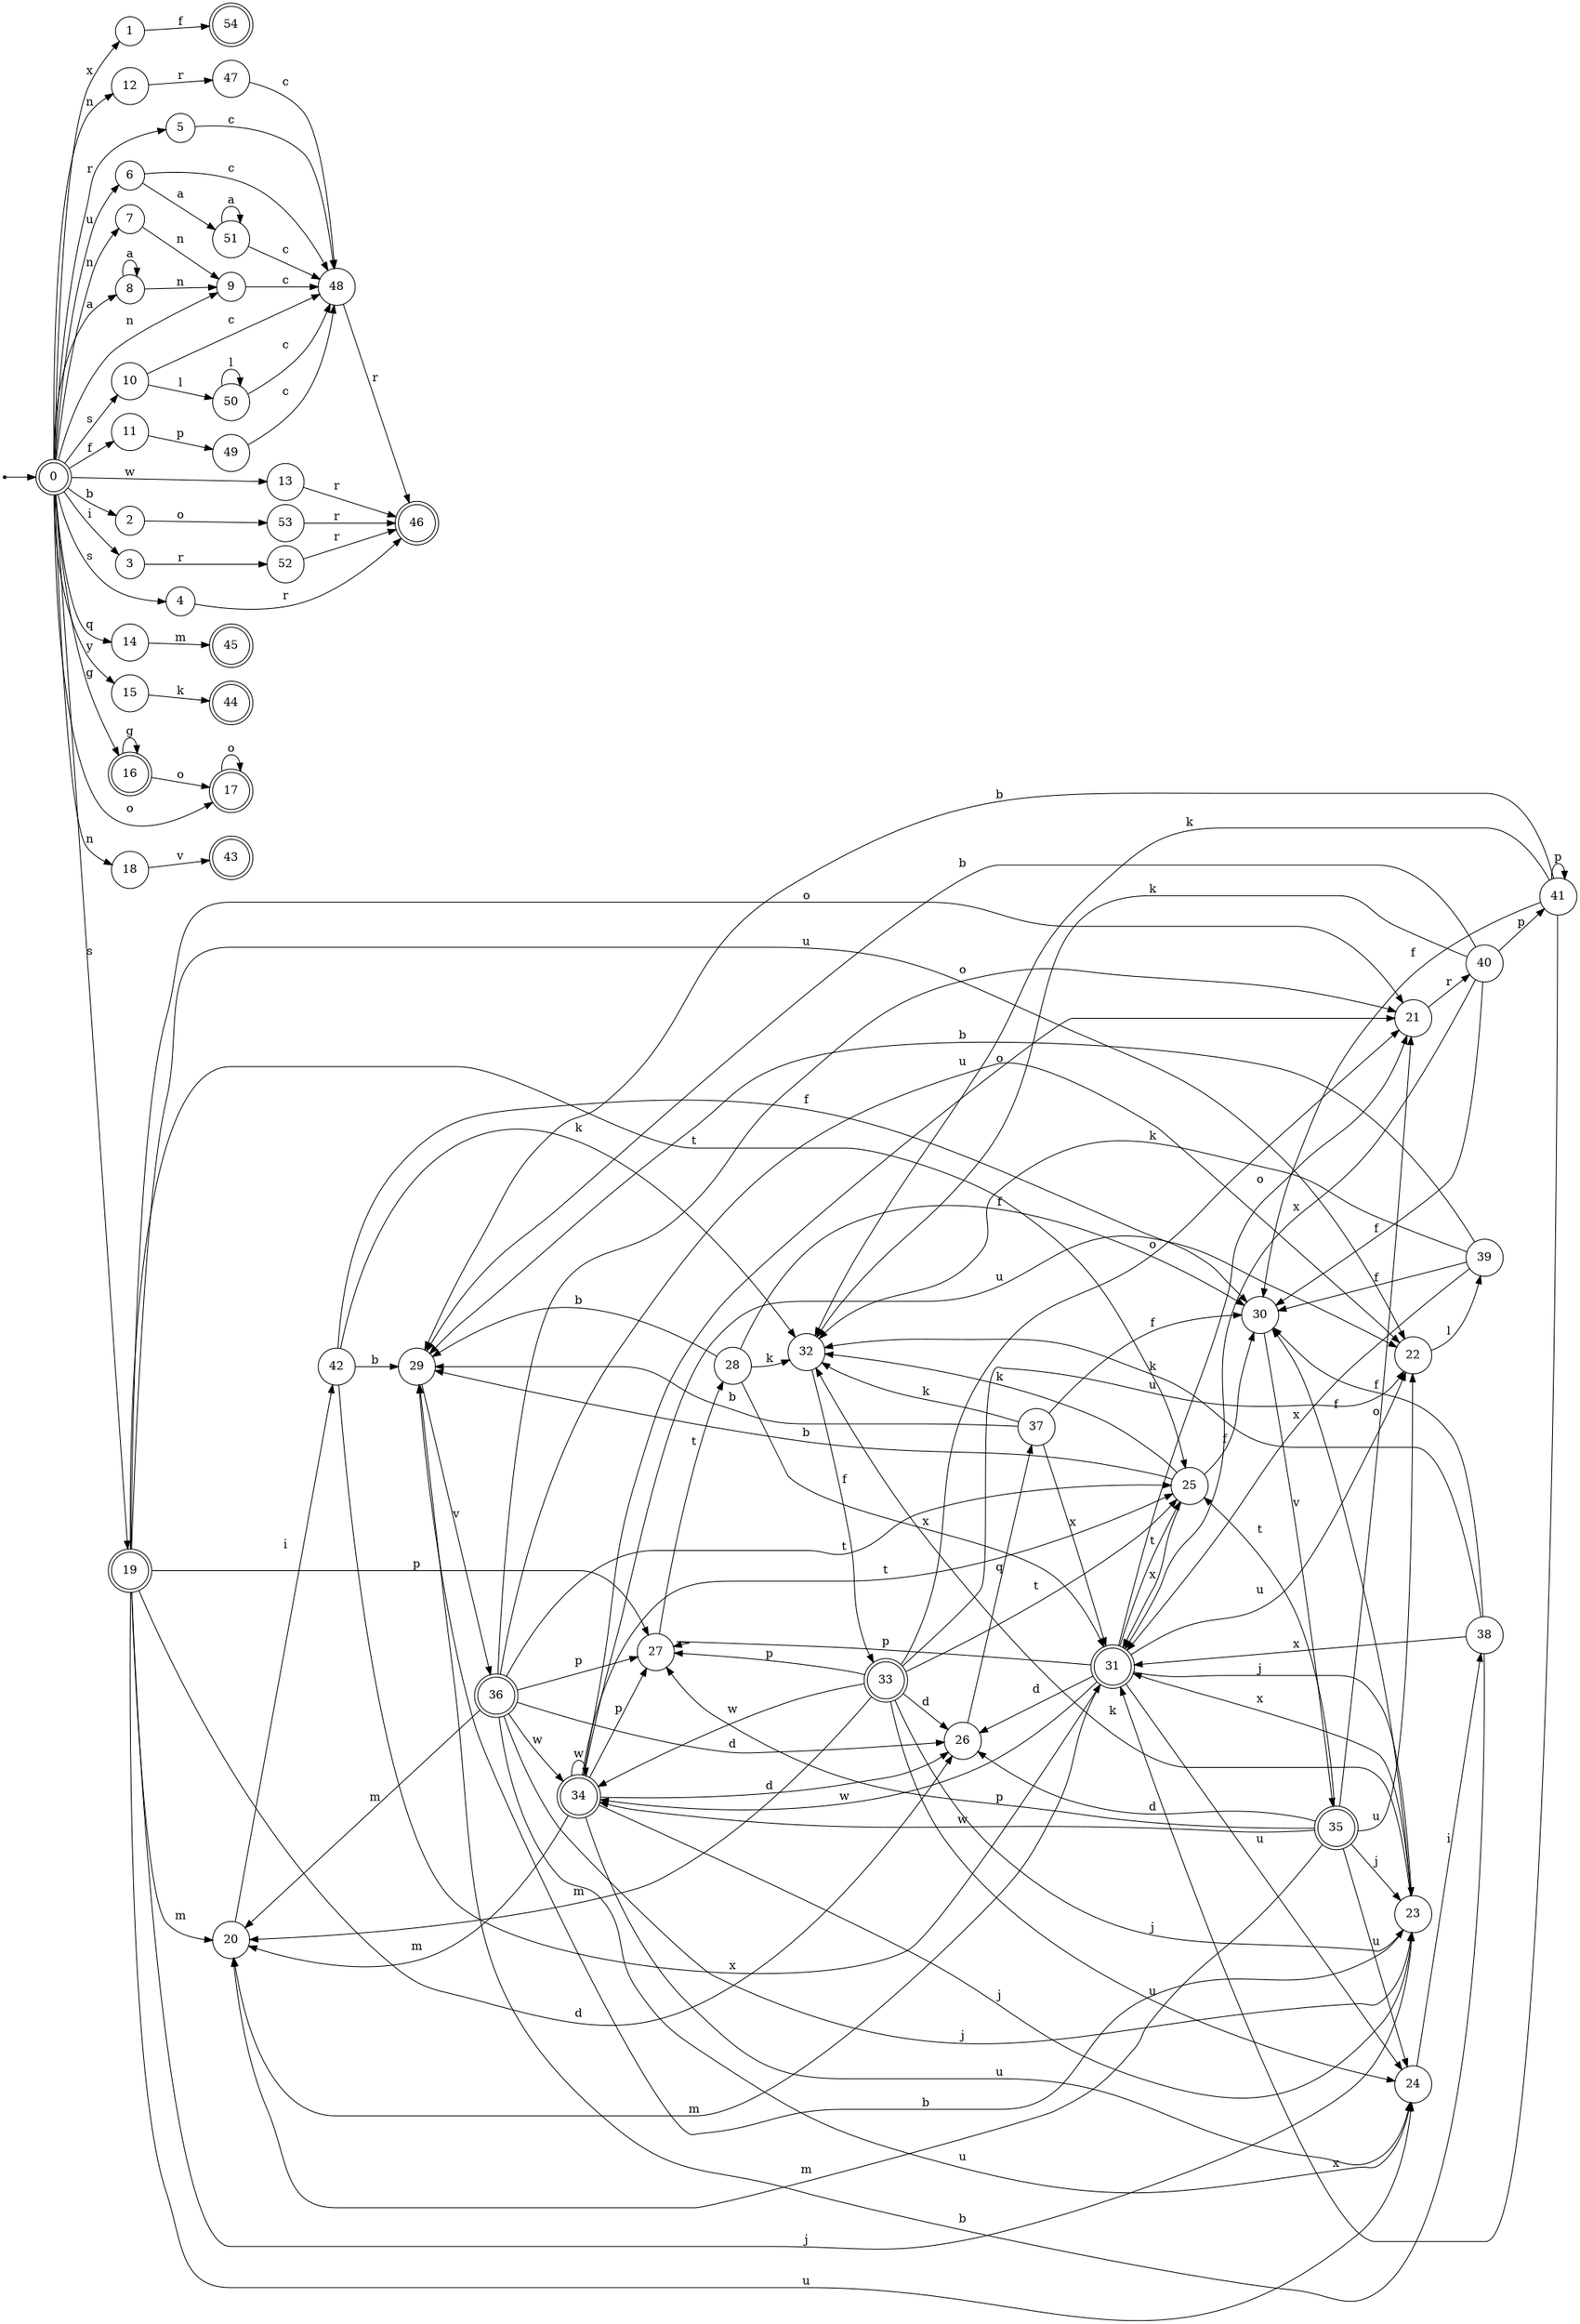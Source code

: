 digraph finite_state_machine {
rankdir=LR;
size="20,20";
node [shape = point]; "dummy0"
node [shape = doublecircle]; "0";"dummy0" -> "0";
node [shape = circle]; "1";
node [shape = circle]; "2";
node [shape = circle]; "3";
node [shape = circle]; "4";
node [shape = circle]; "5";
node [shape = circle]; "6";
node [shape = circle]; "7";
node [shape = circle]; "8";
node [shape = circle]; "9";
node [shape = circle]; "10";
node [shape = circle]; "11";
node [shape = circle]; "12";
node [shape = circle]; "13";
node [shape = circle]; "14";
node [shape = circle]; "15";
node [shape = doublecircle]; "16";node [shape = doublecircle]; "17";node [shape = circle]; "18";
node [shape = doublecircle]; "19";node [shape = circle]; "20";
node [shape = circle]; "21";
node [shape = circle]; "22";
node [shape = circle]; "23";
node [shape = circle]; "24";
node [shape = circle]; "25";
node [shape = circle]; "26";
node [shape = circle]; "27";
node [shape = circle]; "28";
node [shape = circle]; "29";
node [shape = circle]; "30";
node [shape = doublecircle]; "31";node [shape = circle]; "32";
node [shape = doublecircle]; "33";node [shape = doublecircle]; "34";node [shape = doublecircle]; "35";node [shape = doublecircle]; "36";node [shape = circle]; "37";
node [shape = circle]; "38";
node [shape = circle]; "39";
node [shape = circle]; "40";
node [shape = circle]; "41";
node [shape = circle]; "42";
node [shape = doublecircle]; "43";node [shape = doublecircle]; "44";node [shape = doublecircle]; "45";node [shape = doublecircle]; "46";node [shape = circle]; "47";
node [shape = circle]; "48";
node [shape = circle]; "49";
node [shape = circle]; "50";
node [shape = circle]; "51";
node [shape = circle]; "52";
node [shape = circle]; "53";
node [shape = doublecircle]; "54";"0" -> "1" [label = "x"];
 "0" -> "2" [label = "b"];
 "0" -> "3" [label = "i"];
 "0" -> "10" [label = "s"];
 "0" -> "19" [label = "s"];
 "0" -> "4" [label = "s"];
 "0" -> "5" [label = "r"];
 "0" -> "6" [label = "u"];
 "0" -> "9" [label = "n"];
 "0" -> "18" [label = "n"];
 "0" -> "12" [label = "n"];
 "0" -> "7" [label = "n"];
 "0" -> "8" [label = "a"];
 "0" -> "11" [label = "f"];
 "0" -> "13" [label = "w"];
 "0" -> "14" [label = "q"];
 "0" -> "15" [label = "y"];
 "0" -> "16" [label = "g"];
 "0" -> "17" [label = "o"];
 "19" -> "20" [label = "m"];
 "19" -> "21" [label = "o"];
 "19" -> "24" [label = "u"];
 "19" -> "22" [label = "u"];
 "19" -> "23" [label = "j"];
 "19" -> "25" [label = "t"];
 "19" -> "26" [label = "d"];
 "19" -> "27" [label = "p"];
 "27" -> "28" [label = "t"];
 "28" -> "29" [label = "b"];
 "28" -> "30" [label = "f"];
 "28" -> "31" [label = "x"];
 "28" -> "32" [label = "k"];
 "32" -> "33" [label = "f"];
 "33" -> "20" [label = "m"];
 "33" -> "21" [label = "o"];
 "33" -> "24" [label = "u"];
 "33" -> "22" [label = "u"];
 "33" -> "23" [label = "j"];
 "33" -> "25" [label = "t"];
 "33" -> "26" [label = "d"];
 "33" -> "27" [label = "p"];
 "33" -> "34" [label = "w"];
 "34" -> "34" [label = "w"];
 "34" -> "20" [label = "m"];
 "34" -> "21" [label = "o"];
 "34" -> "24" [label = "u"];
 "34" -> "22" [label = "u"];
 "34" -> "23" [label = "j"];
 "34" -> "25" [label = "t"];
 "34" -> "26" [label = "d"];
 "34" -> "27" [label = "p"];
 "31" -> "20" [label = "m"];
 "31" -> "21" [label = "o"];
 "31" -> "24" [label = "u"];
 "31" -> "22" [label = "u"];
 "31" -> "23" [label = "j"];
 "31" -> "25" [label = "t"];
 "31" -> "26" [label = "d"];
 "31" -> "27" [label = "p"];
 "31" -> "34" [label = "w"];
 "30" -> "35" [label = "v"];
 "35" -> "20" [label = "m"];
 "35" -> "21" [label = "o"];
 "35" -> "24" [label = "u"];
 "35" -> "22" [label = "u"];
 "35" -> "23" [label = "j"];
 "35" -> "25" [label = "t"];
 "35" -> "26" [label = "d"];
 "35" -> "27" [label = "p"];
 "35" -> "34" [label = "w"];
 "29" -> "36" [label = "v"];
 "36" -> "20" [label = "m"];
 "36" -> "21" [label = "o"];
 "36" -> "24" [label = "u"];
 "36" -> "22" [label = "u"];
 "36" -> "23" [label = "j"];
 "36" -> "25" [label = "t"];
 "36" -> "26" [label = "d"];
 "36" -> "27" [label = "p"];
 "36" -> "34" [label = "w"];
 "26" -> "37" [label = "q"];
 "37" -> "29" [label = "b"];
 "37" -> "30" [label = "f"];
 "37" -> "31" [label = "x"];
 "37" -> "32" [label = "k"];
 "25" -> "29" [label = "b"];
 "25" -> "30" [label = "f"];
 "25" -> "31" [label = "x"];
 "25" -> "32" [label = "k"];
 "24" -> "38" [label = "i"];
 "38" -> "29" [label = "b"];
 "38" -> "30" [label = "f"];
 "38" -> "31" [label = "x"];
 "38" -> "32" [label = "k"];
 "23" -> "29" [label = "b"];
 "23" -> "30" [label = "f"];
 "23" -> "31" [label = "x"];
 "23" -> "32" [label = "k"];
 "22" -> "39" [label = "l"];
 "39" -> "29" [label = "b"];
 "39" -> "30" [label = "f"];
 "39" -> "31" [label = "x"];
 "39" -> "32" [label = "k"];
 "21" -> "40" [label = "r"];
 "40" -> "41" [label = "p"];
 "40" -> "29" [label = "b"];
 "40" -> "30" [label = "f"];
 "40" -> "31" [label = "x"];
 "40" -> "32" [label = "k"];
 "41" -> "41" [label = "p"];
 "41" -> "29" [label = "b"];
 "41" -> "30" [label = "f"];
 "41" -> "31" [label = "x"];
 "41" -> "32" [label = "k"];
 "20" -> "42" [label = "i"];
 "42" -> "29" [label = "b"];
 "42" -> "30" [label = "f"];
 "42" -> "31" [label = "x"];
 "42" -> "32" [label = "k"];
 "18" -> "43" [label = "v"];
 "17" -> "17" [label = "o"];
 "16" -> "16" [label = "g"];
 "16" -> "17" [label = "o"];
 "15" -> "44" [label = "k"];
 "14" -> "45" [label = "m"];
 "13" -> "46" [label = "r"];
 "12" -> "47" [label = "r"];
 "47" -> "48" [label = "c"];
 "48" -> "46" [label = "r"];
 "11" -> "49" [label = "p"];
 "49" -> "48" [label = "c"];
 "10" -> "50" [label = "l"];
 "10" -> "48" [label = "c"];
 "50" -> "50" [label = "l"];
 "50" -> "48" [label = "c"];
 "9" -> "48" [label = "c"];
 "8" -> "8" [label = "a"];
 "8" -> "9" [label = "n"];
 "7" -> "9" [label = "n"];
 "6" -> "51" [label = "a"];
 "6" -> "48" [label = "c"];
 "51" -> "51" [label = "a"];
 "51" -> "48" [label = "c"];
 "5" -> "48" [label = "c"];
 "4" -> "46" [label = "r"];
 "3" -> "52" [label = "r"];
 "52" -> "46" [label = "r"];
 "2" -> "53" [label = "o"];
 "53" -> "46" [label = "r"];
 "1" -> "54" [label = "f"];
 }
